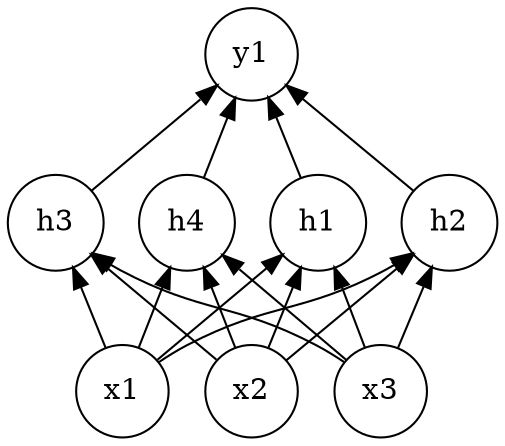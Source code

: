 digraph ELM {
    rankdir=BT
    node[shape=circle]
    
    x1, x2, x3,
    h1, h2, h3, h4
    y1
    
    x1 -> h1; x1 -> h2; x1 -> h3; x1 -> h4;
    x2 -> h1; x2 -> h2; x2 -> h3; x2 -> h4;
    x3 -> h1; x3 -> h2; x3 -> h3; x3 -> h4;
    
    h1 -> y1; h2 -> y1; h3 -> y1; h4 -> y1;
}
